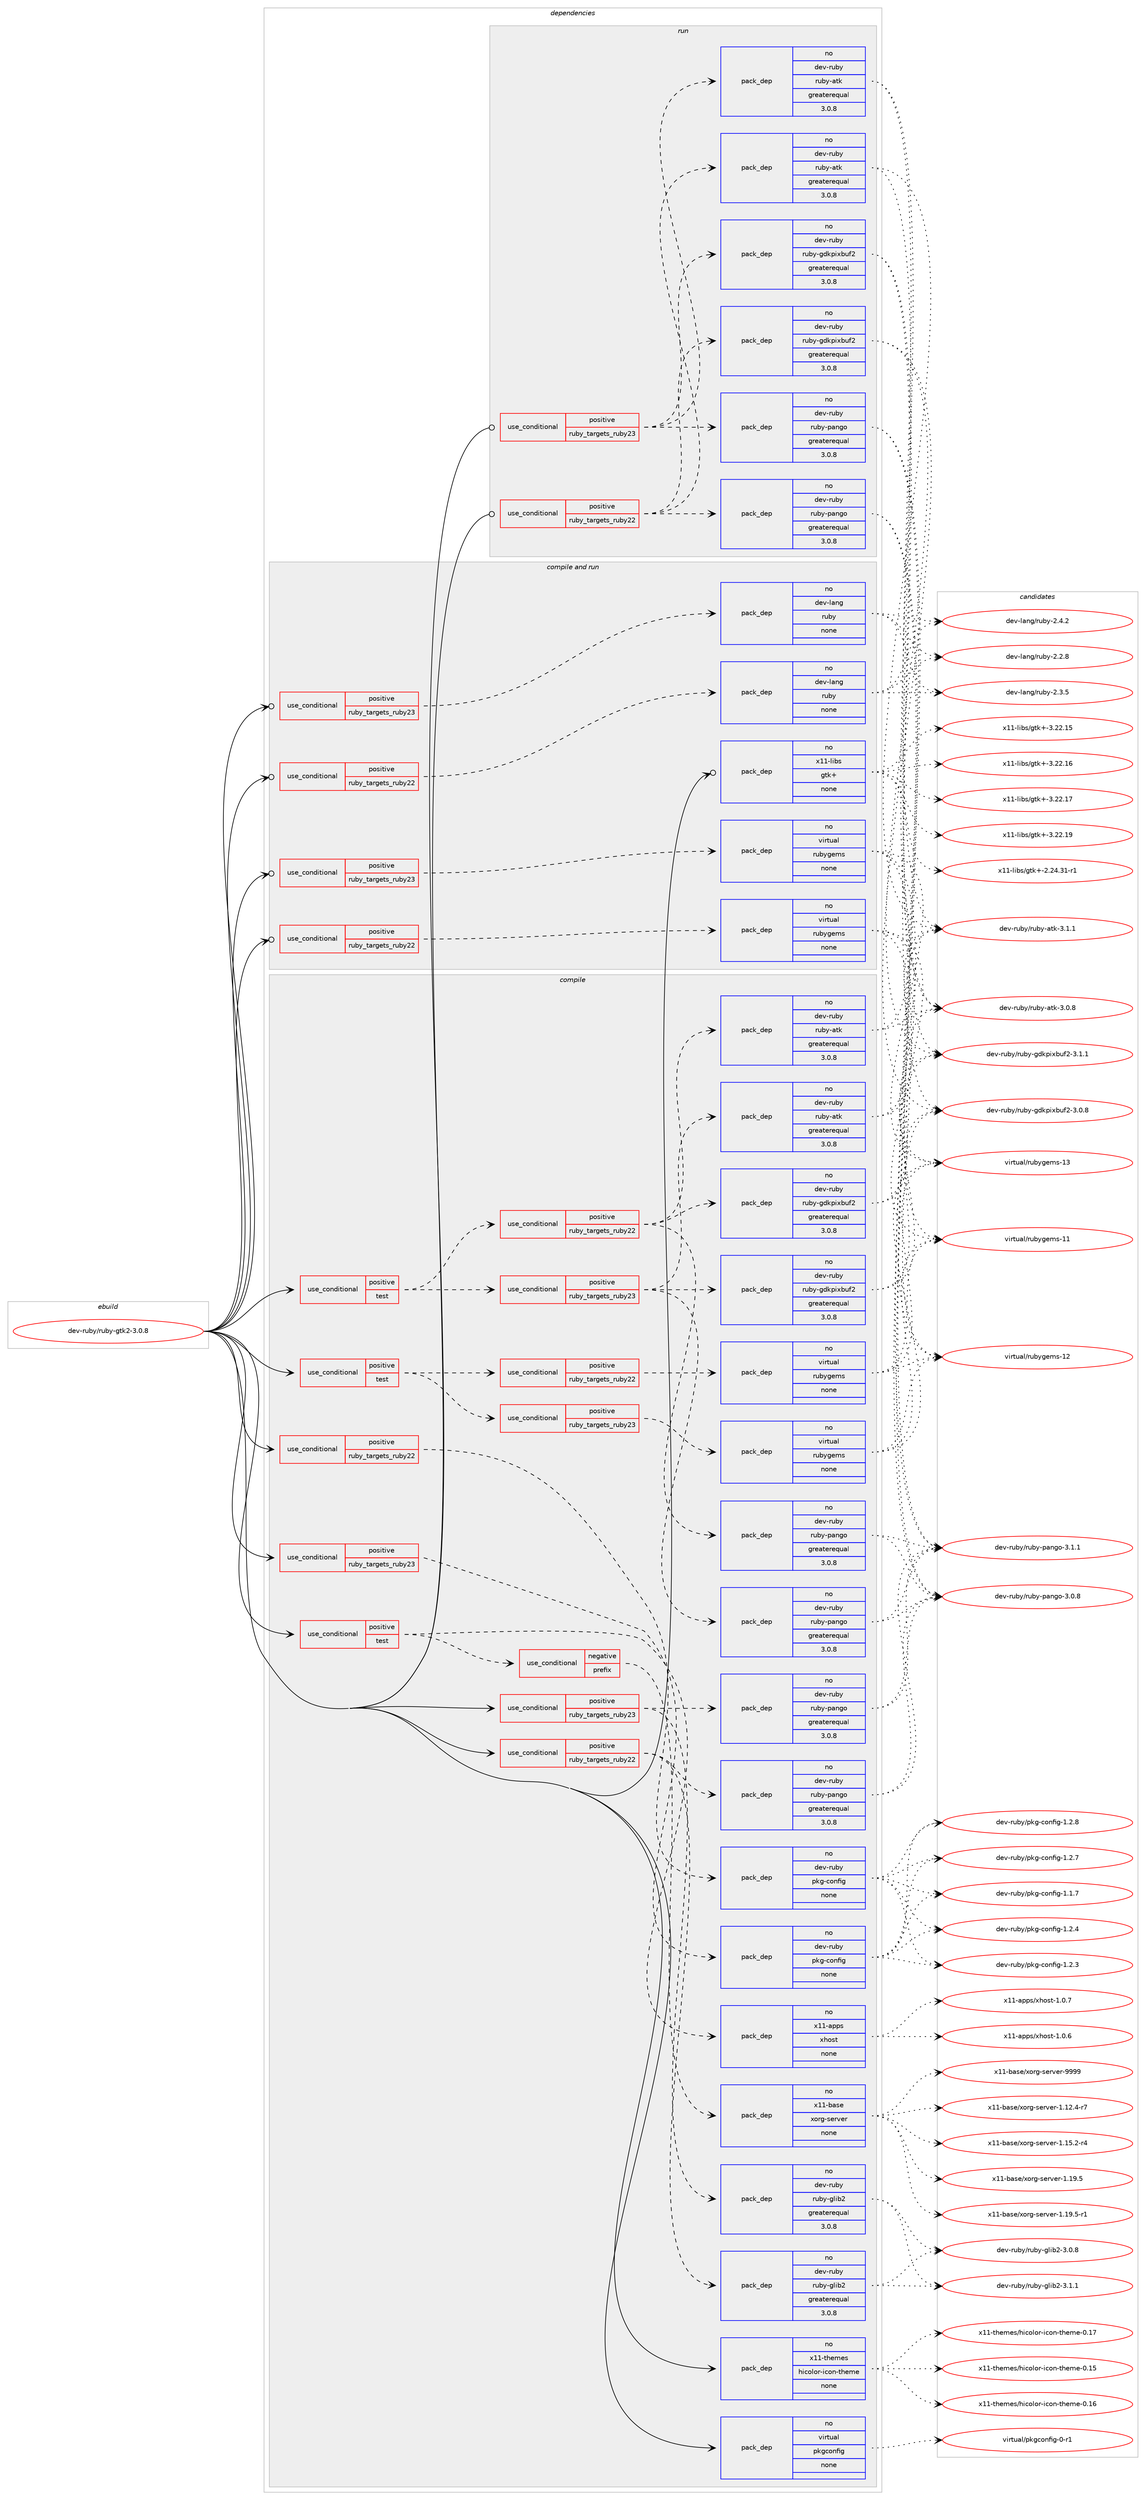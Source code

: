 digraph prolog {

# *************
# Graph options
# *************

newrank=true;
concentrate=true;
compound=true;
graph [rankdir=LR,fontname=Helvetica,fontsize=10,ranksep=1.5];#, ranksep=2.5, nodesep=0.2];
edge  [arrowhead=vee];
node  [fontname=Helvetica,fontsize=10];

# **********
# The ebuild
# **********

subgraph cluster_leftcol {
color=gray;
rank=same;
label=<<i>ebuild</i>>;
id [label="dev-ruby/ruby-gtk2-3.0.8", color=red, width=4, href="../dev-ruby/ruby-gtk2-3.0.8.svg"];
}

# ****************
# The dependencies
# ****************

subgraph cluster_midcol {
color=gray;
label=<<i>dependencies</i>>;
subgraph cluster_compile {
fillcolor="#eeeeee";
style=filled;
label=<<i>compile</i>>;
subgraph cond71106 {
dependency266937 [label=<<TABLE BORDER="0" CELLBORDER="1" CELLSPACING="0" CELLPADDING="4"><TR><TD ROWSPAN="3" CELLPADDING="10">use_conditional</TD></TR><TR><TD>positive</TD></TR><TR><TD>ruby_targets_ruby22</TD></TR></TABLE>>, shape=none, color=red];
subgraph pack191717 {
dependency266938 [label=<<TABLE BORDER="0" CELLBORDER="1" CELLSPACING="0" CELLPADDING="4" WIDTH="220"><TR><TD ROWSPAN="6" CELLPADDING="30">pack_dep</TD></TR><TR><TD WIDTH="110">no</TD></TR><TR><TD>dev-ruby</TD></TR><TR><TD>pkg-config</TD></TR><TR><TD>none</TD></TR><TR><TD></TD></TR></TABLE>>, shape=none, color=blue];
}
dependency266937:e -> dependency266938:w [weight=20,style="dashed",arrowhead="vee"];
}
id:e -> dependency266937:w [weight=20,style="solid",arrowhead="vee"];
subgraph cond71107 {
dependency266939 [label=<<TABLE BORDER="0" CELLBORDER="1" CELLSPACING="0" CELLPADDING="4"><TR><TD ROWSPAN="3" CELLPADDING="10">use_conditional</TD></TR><TR><TD>positive</TD></TR><TR><TD>ruby_targets_ruby22</TD></TR></TABLE>>, shape=none, color=red];
subgraph pack191718 {
dependency266940 [label=<<TABLE BORDER="0" CELLBORDER="1" CELLSPACING="0" CELLPADDING="4" WIDTH="220"><TR><TD ROWSPAN="6" CELLPADDING="30">pack_dep</TD></TR><TR><TD WIDTH="110">no</TD></TR><TR><TD>dev-ruby</TD></TR><TR><TD>ruby-glib2</TD></TR><TR><TD>greaterequal</TD></TR><TR><TD>3.0.8</TD></TR></TABLE>>, shape=none, color=blue];
}
dependency266939:e -> dependency266940:w [weight=20,style="dashed",arrowhead="vee"];
subgraph pack191719 {
dependency266941 [label=<<TABLE BORDER="0" CELLBORDER="1" CELLSPACING="0" CELLPADDING="4" WIDTH="220"><TR><TD ROWSPAN="6" CELLPADDING="30">pack_dep</TD></TR><TR><TD WIDTH="110">no</TD></TR><TR><TD>dev-ruby</TD></TR><TR><TD>ruby-pango</TD></TR><TR><TD>greaterequal</TD></TR><TR><TD>3.0.8</TD></TR></TABLE>>, shape=none, color=blue];
}
dependency266939:e -> dependency266941:w [weight=20,style="dashed",arrowhead="vee"];
}
id:e -> dependency266939:w [weight=20,style="solid",arrowhead="vee"];
subgraph cond71108 {
dependency266942 [label=<<TABLE BORDER="0" CELLBORDER="1" CELLSPACING="0" CELLPADDING="4"><TR><TD ROWSPAN="3" CELLPADDING="10">use_conditional</TD></TR><TR><TD>positive</TD></TR><TR><TD>ruby_targets_ruby23</TD></TR></TABLE>>, shape=none, color=red];
subgraph pack191720 {
dependency266943 [label=<<TABLE BORDER="0" CELLBORDER="1" CELLSPACING="0" CELLPADDING="4" WIDTH="220"><TR><TD ROWSPAN="6" CELLPADDING="30">pack_dep</TD></TR><TR><TD WIDTH="110">no</TD></TR><TR><TD>dev-ruby</TD></TR><TR><TD>pkg-config</TD></TR><TR><TD>none</TD></TR><TR><TD></TD></TR></TABLE>>, shape=none, color=blue];
}
dependency266942:e -> dependency266943:w [weight=20,style="dashed",arrowhead="vee"];
}
id:e -> dependency266942:w [weight=20,style="solid",arrowhead="vee"];
subgraph cond71109 {
dependency266944 [label=<<TABLE BORDER="0" CELLBORDER="1" CELLSPACING="0" CELLPADDING="4"><TR><TD ROWSPAN="3" CELLPADDING="10">use_conditional</TD></TR><TR><TD>positive</TD></TR><TR><TD>ruby_targets_ruby23</TD></TR></TABLE>>, shape=none, color=red];
subgraph pack191721 {
dependency266945 [label=<<TABLE BORDER="0" CELLBORDER="1" CELLSPACING="0" CELLPADDING="4" WIDTH="220"><TR><TD ROWSPAN="6" CELLPADDING="30">pack_dep</TD></TR><TR><TD WIDTH="110">no</TD></TR><TR><TD>dev-ruby</TD></TR><TR><TD>ruby-glib2</TD></TR><TR><TD>greaterequal</TD></TR><TR><TD>3.0.8</TD></TR></TABLE>>, shape=none, color=blue];
}
dependency266944:e -> dependency266945:w [weight=20,style="dashed",arrowhead="vee"];
subgraph pack191722 {
dependency266946 [label=<<TABLE BORDER="0" CELLBORDER="1" CELLSPACING="0" CELLPADDING="4" WIDTH="220"><TR><TD ROWSPAN="6" CELLPADDING="30">pack_dep</TD></TR><TR><TD WIDTH="110">no</TD></TR><TR><TD>dev-ruby</TD></TR><TR><TD>ruby-pango</TD></TR><TR><TD>greaterequal</TD></TR><TR><TD>3.0.8</TD></TR></TABLE>>, shape=none, color=blue];
}
dependency266944:e -> dependency266946:w [weight=20,style="dashed",arrowhead="vee"];
}
id:e -> dependency266944:w [weight=20,style="solid",arrowhead="vee"];
subgraph cond71110 {
dependency266947 [label=<<TABLE BORDER="0" CELLBORDER="1" CELLSPACING="0" CELLPADDING="4"><TR><TD ROWSPAN="3" CELLPADDING="10">use_conditional</TD></TR><TR><TD>positive</TD></TR><TR><TD>test</TD></TR></TABLE>>, shape=none, color=red];
subgraph cond71111 {
dependency266948 [label=<<TABLE BORDER="0" CELLBORDER="1" CELLSPACING="0" CELLPADDING="4"><TR><TD ROWSPAN="3" CELLPADDING="10">use_conditional</TD></TR><TR><TD>negative</TD></TR><TR><TD>prefix</TD></TR></TABLE>>, shape=none, color=red];
subgraph pack191723 {
dependency266949 [label=<<TABLE BORDER="0" CELLBORDER="1" CELLSPACING="0" CELLPADDING="4" WIDTH="220"><TR><TD ROWSPAN="6" CELLPADDING="30">pack_dep</TD></TR><TR><TD WIDTH="110">no</TD></TR><TR><TD>x11-base</TD></TR><TR><TD>xorg-server</TD></TR><TR><TD>none</TD></TR><TR><TD></TD></TR></TABLE>>, shape=none, color=blue];
}
dependency266948:e -> dependency266949:w [weight=20,style="dashed",arrowhead="vee"];
}
dependency266947:e -> dependency266948:w [weight=20,style="dashed",arrowhead="vee"];
subgraph pack191724 {
dependency266950 [label=<<TABLE BORDER="0" CELLBORDER="1" CELLSPACING="0" CELLPADDING="4" WIDTH="220"><TR><TD ROWSPAN="6" CELLPADDING="30">pack_dep</TD></TR><TR><TD WIDTH="110">no</TD></TR><TR><TD>x11-apps</TD></TR><TR><TD>xhost</TD></TR><TR><TD>none</TD></TR><TR><TD></TD></TR></TABLE>>, shape=none, color=blue];
}
dependency266947:e -> dependency266950:w [weight=20,style="dashed",arrowhead="vee"];
}
id:e -> dependency266947:w [weight=20,style="solid",arrowhead="vee"];
subgraph cond71112 {
dependency266951 [label=<<TABLE BORDER="0" CELLBORDER="1" CELLSPACING="0" CELLPADDING="4"><TR><TD ROWSPAN="3" CELLPADDING="10">use_conditional</TD></TR><TR><TD>positive</TD></TR><TR><TD>test</TD></TR></TABLE>>, shape=none, color=red];
subgraph cond71113 {
dependency266952 [label=<<TABLE BORDER="0" CELLBORDER="1" CELLSPACING="0" CELLPADDING="4"><TR><TD ROWSPAN="3" CELLPADDING="10">use_conditional</TD></TR><TR><TD>positive</TD></TR><TR><TD>ruby_targets_ruby22</TD></TR></TABLE>>, shape=none, color=red];
subgraph pack191725 {
dependency266953 [label=<<TABLE BORDER="0" CELLBORDER="1" CELLSPACING="0" CELLPADDING="4" WIDTH="220"><TR><TD ROWSPAN="6" CELLPADDING="30">pack_dep</TD></TR><TR><TD WIDTH="110">no</TD></TR><TR><TD>dev-ruby</TD></TR><TR><TD>ruby-gdkpixbuf2</TD></TR><TR><TD>greaterequal</TD></TR><TR><TD>3.0.8</TD></TR></TABLE>>, shape=none, color=blue];
}
dependency266952:e -> dependency266953:w [weight=20,style="dashed",arrowhead="vee"];
subgraph pack191726 {
dependency266954 [label=<<TABLE BORDER="0" CELLBORDER="1" CELLSPACING="0" CELLPADDING="4" WIDTH="220"><TR><TD ROWSPAN="6" CELLPADDING="30">pack_dep</TD></TR><TR><TD WIDTH="110">no</TD></TR><TR><TD>dev-ruby</TD></TR><TR><TD>ruby-atk</TD></TR><TR><TD>greaterequal</TD></TR><TR><TD>3.0.8</TD></TR></TABLE>>, shape=none, color=blue];
}
dependency266952:e -> dependency266954:w [weight=20,style="dashed",arrowhead="vee"];
subgraph pack191727 {
dependency266955 [label=<<TABLE BORDER="0" CELLBORDER="1" CELLSPACING="0" CELLPADDING="4" WIDTH="220"><TR><TD ROWSPAN="6" CELLPADDING="30">pack_dep</TD></TR><TR><TD WIDTH="110">no</TD></TR><TR><TD>dev-ruby</TD></TR><TR><TD>ruby-pango</TD></TR><TR><TD>greaterequal</TD></TR><TR><TD>3.0.8</TD></TR></TABLE>>, shape=none, color=blue];
}
dependency266952:e -> dependency266955:w [weight=20,style="dashed",arrowhead="vee"];
}
dependency266951:e -> dependency266952:w [weight=20,style="dashed",arrowhead="vee"];
subgraph cond71114 {
dependency266956 [label=<<TABLE BORDER="0" CELLBORDER="1" CELLSPACING="0" CELLPADDING="4"><TR><TD ROWSPAN="3" CELLPADDING="10">use_conditional</TD></TR><TR><TD>positive</TD></TR><TR><TD>ruby_targets_ruby23</TD></TR></TABLE>>, shape=none, color=red];
subgraph pack191728 {
dependency266957 [label=<<TABLE BORDER="0" CELLBORDER="1" CELLSPACING="0" CELLPADDING="4" WIDTH="220"><TR><TD ROWSPAN="6" CELLPADDING="30">pack_dep</TD></TR><TR><TD WIDTH="110">no</TD></TR><TR><TD>dev-ruby</TD></TR><TR><TD>ruby-gdkpixbuf2</TD></TR><TR><TD>greaterequal</TD></TR><TR><TD>3.0.8</TD></TR></TABLE>>, shape=none, color=blue];
}
dependency266956:e -> dependency266957:w [weight=20,style="dashed",arrowhead="vee"];
subgraph pack191729 {
dependency266958 [label=<<TABLE BORDER="0" CELLBORDER="1" CELLSPACING="0" CELLPADDING="4" WIDTH="220"><TR><TD ROWSPAN="6" CELLPADDING="30">pack_dep</TD></TR><TR><TD WIDTH="110">no</TD></TR><TR><TD>dev-ruby</TD></TR><TR><TD>ruby-atk</TD></TR><TR><TD>greaterequal</TD></TR><TR><TD>3.0.8</TD></TR></TABLE>>, shape=none, color=blue];
}
dependency266956:e -> dependency266958:w [weight=20,style="dashed",arrowhead="vee"];
subgraph pack191730 {
dependency266959 [label=<<TABLE BORDER="0" CELLBORDER="1" CELLSPACING="0" CELLPADDING="4" WIDTH="220"><TR><TD ROWSPAN="6" CELLPADDING="30">pack_dep</TD></TR><TR><TD WIDTH="110">no</TD></TR><TR><TD>dev-ruby</TD></TR><TR><TD>ruby-pango</TD></TR><TR><TD>greaterequal</TD></TR><TR><TD>3.0.8</TD></TR></TABLE>>, shape=none, color=blue];
}
dependency266956:e -> dependency266959:w [weight=20,style="dashed",arrowhead="vee"];
}
dependency266951:e -> dependency266956:w [weight=20,style="dashed",arrowhead="vee"];
}
id:e -> dependency266951:w [weight=20,style="solid",arrowhead="vee"];
subgraph cond71115 {
dependency266960 [label=<<TABLE BORDER="0" CELLBORDER="1" CELLSPACING="0" CELLPADDING="4"><TR><TD ROWSPAN="3" CELLPADDING="10">use_conditional</TD></TR><TR><TD>positive</TD></TR><TR><TD>test</TD></TR></TABLE>>, shape=none, color=red];
subgraph cond71116 {
dependency266961 [label=<<TABLE BORDER="0" CELLBORDER="1" CELLSPACING="0" CELLPADDING="4"><TR><TD ROWSPAN="3" CELLPADDING="10">use_conditional</TD></TR><TR><TD>positive</TD></TR><TR><TD>ruby_targets_ruby22</TD></TR></TABLE>>, shape=none, color=red];
subgraph pack191731 {
dependency266962 [label=<<TABLE BORDER="0" CELLBORDER="1" CELLSPACING="0" CELLPADDING="4" WIDTH="220"><TR><TD ROWSPAN="6" CELLPADDING="30">pack_dep</TD></TR><TR><TD WIDTH="110">no</TD></TR><TR><TD>virtual</TD></TR><TR><TD>rubygems</TD></TR><TR><TD>none</TD></TR><TR><TD></TD></TR></TABLE>>, shape=none, color=blue];
}
dependency266961:e -> dependency266962:w [weight=20,style="dashed",arrowhead="vee"];
}
dependency266960:e -> dependency266961:w [weight=20,style="dashed",arrowhead="vee"];
subgraph cond71117 {
dependency266963 [label=<<TABLE BORDER="0" CELLBORDER="1" CELLSPACING="0" CELLPADDING="4"><TR><TD ROWSPAN="3" CELLPADDING="10">use_conditional</TD></TR><TR><TD>positive</TD></TR><TR><TD>ruby_targets_ruby23</TD></TR></TABLE>>, shape=none, color=red];
subgraph pack191732 {
dependency266964 [label=<<TABLE BORDER="0" CELLBORDER="1" CELLSPACING="0" CELLPADDING="4" WIDTH="220"><TR><TD ROWSPAN="6" CELLPADDING="30">pack_dep</TD></TR><TR><TD WIDTH="110">no</TD></TR><TR><TD>virtual</TD></TR><TR><TD>rubygems</TD></TR><TR><TD>none</TD></TR><TR><TD></TD></TR></TABLE>>, shape=none, color=blue];
}
dependency266963:e -> dependency266964:w [weight=20,style="dashed",arrowhead="vee"];
}
dependency266960:e -> dependency266963:w [weight=20,style="dashed",arrowhead="vee"];
}
id:e -> dependency266960:w [weight=20,style="solid",arrowhead="vee"];
subgraph pack191733 {
dependency266965 [label=<<TABLE BORDER="0" CELLBORDER="1" CELLSPACING="0" CELLPADDING="4" WIDTH="220"><TR><TD ROWSPAN="6" CELLPADDING="30">pack_dep</TD></TR><TR><TD WIDTH="110">no</TD></TR><TR><TD>virtual</TD></TR><TR><TD>pkgconfig</TD></TR><TR><TD>none</TD></TR><TR><TD></TD></TR></TABLE>>, shape=none, color=blue];
}
id:e -> dependency266965:w [weight=20,style="solid",arrowhead="vee"];
subgraph pack191734 {
dependency266966 [label=<<TABLE BORDER="0" CELLBORDER="1" CELLSPACING="0" CELLPADDING="4" WIDTH="220"><TR><TD ROWSPAN="6" CELLPADDING="30">pack_dep</TD></TR><TR><TD WIDTH="110">no</TD></TR><TR><TD>x11-themes</TD></TR><TR><TD>hicolor-icon-theme</TD></TR><TR><TD>none</TD></TR><TR><TD></TD></TR></TABLE>>, shape=none, color=blue];
}
id:e -> dependency266966:w [weight=20,style="solid",arrowhead="vee"];
}
subgraph cluster_compileandrun {
fillcolor="#eeeeee";
style=filled;
label=<<i>compile and run</i>>;
subgraph cond71118 {
dependency266967 [label=<<TABLE BORDER="0" CELLBORDER="1" CELLSPACING="0" CELLPADDING="4"><TR><TD ROWSPAN="3" CELLPADDING="10">use_conditional</TD></TR><TR><TD>positive</TD></TR><TR><TD>ruby_targets_ruby22</TD></TR></TABLE>>, shape=none, color=red];
subgraph pack191735 {
dependency266968 [label=<<TABLE BORDER="0" CELLBORDER="1" CELLSPACING="0" CELLPADDING="4" WIDTH="220"><TR><TD ROWSPAN="6" CELLPADDING="30">pack_dep</TD></TR><TR><TD WIDTH="110">no</TD></TR><TR><TD>dev-lang</TD></TR><TR><TD>ruby</TD></TR><TR><TD>none</TD></TR><TR><TD></TD></TR></TABLE>>, shape=none, color=blue];
}
dependency266967:e -> dependency266968:w [weight=20,style="dashed",arrowhead="vee"];
}
id:e -> dependency266967:w [weight=20,style="solid",arrowhead="odotvee"];
subgraph cond71119 {
dependency266969 [label=<<TABLE BORDER="0" CELLBORDER="1" CELLSPACING="0" CELLPADDING="4"><TR><TD ROWSPAN="3" CELLPADDING="10">use_conditional</TD></TR><TR><TD>positive</TD></TR><TR><TD>ruby_targets_ruby22</TD></TR></TABLE>>, shape=none, color=red];
subgraph pack191736 {
dependency266970 [label=<<TABLE BORDER="0" CELLBORDER="1" CELLSPACING="0" CELLPADDING="4" WIDTH="220"><TR><TD ROWSPAN="6" CELLPADDING="30">pack_dep</TD></TR><TR><TD WIDTH="110">no</TD></TR><TR><TD>virtual</TD></TR><TR><TD>rubygems</TD></TR><TR><TD>none</TD></TR><TR><TD></TD></TR></TABLE>>, shape=none, color=blue];
}
dependency266969:e -> dependency266970:w [weight=20,style="dashed",arrowhead="vee"];
}
id:e -> dependency266969:w [weight=20,style="solid",arrowhead="odotvee"];
subgraph cond71120 {
dependency266971 [label=<<TABLE BORDER="0" CELLBORDER="1" CELLSPACING="0" CELLPADDING="4"><TR><TD ROWSPAN="3" CELLPADDING="10">use_conditional</TD></TR><TR><TD>positive</TD></TR><TR><TD>ruby_targets_ruby23</TD></TR></TABLE>>, shape=none, color=red];
subgraph pack191737 {
dependency266972 [label=<<TABLE BORDER="0" CELLBORDER="1" CELLSPACING="0" CELLPADDING="4" WIDTH="220"><TR><TD ROWSPAN="6" CELLPADDING="30">pack_dep</TD></TR><TR><TD WIDTH="110">no</TD></TR><TR><TD>dev-lang</TD></TR><TR><TD>ruby</TD></TR><TR><TD>none</TD></TR><TR><TD></TD></TR></TABLE>>, shape=none, color=blue];
}
dependency266971:e -> dependency266972:w [weight=20,style="dashed",arrowhead="vee"];
}
id:e -> dependency266971:w [weight=20,style="solid",arrowhead="odotvee"];
subgraph cond71121 {
dependency266973 [label=<<TABLE BORDER="0" CELLBORDER="1" CELLSPACING="0" CELLPADDING="4"><TR><TD ROWSPAN="3" CELLPADDING="10">use_conditional</TD></TR><TR><TD>positive</TD></TR><TR><TD>ruby_targets_ruby23</TD></TR></TABLE>>, shape=none, color=red];
subgraph pack191738 {
dependency266974 [label=<<TABLE BORDER="0" CELLBORDER="1" CELLSPACING="0" CELLPADDING="4" WIDTH="220"><TR><TD ROWSPAN="6" CELLPADDING="30">pack_dep</TD></TR><TR><TD WIDTH="110">no</TD></TR><TR><TD>virtual</TD></TR><TR><TD>rubygems</TD></TR><TR><TD>none</TD></TR><TR><TD></TD></TR></TABLE>>, shape=none, color=blue];
}
dependency266973:e -> dependency266974:w [weight=20,style="dashed",arrowhead="vee"];
}
id:e -> dependency266973:w [weight=20,style="solid",arrowhead="odotvee"];
subgraph pack191739 {
dependency266975 [label=<<TABLE BORDER="0" CELLBORDER="1" CELLSPACING="0" CELLPADDING="4" WIDTH="220"><TR><TD ROWSPAN="6" CELLPADDING="30">pack_dep</TD></TR><TR><TD WIDTH="110">no</TD></TR><TR><TD>x11-libs</TD></TR><TR><TD>gtk+</TD></TR><TR><TD>none</TD></TR><TR><TD></TD></TR></TABLE>>, shape=none, color=blue];
}
id:e -> dependency266975:w [weight=20,style="solid",arrowhead="odotvee"];
}
subgraph cluster_run {
fillcolor="#eeeeee";
style=filled;
label=<<i>run</i>>;
subgraph cond71122 {
dependency266976 [label=<<TABLE BORDER="0" CELLBORDER="1" CELLSPACING="0" CELLPADDING="4"><TR><TD ROWSPAN="3" CELLPADDING="10">use_conditional</TD></TR><TR><TD>positive</TD></TR><TR><TD>ruby_targets_ruby22</TD></TR></TABLE>>, shape=none, color=red];
subgraph pack191740 {
dependency266977 [label=<<TABLE BORDER="0" CELLBORDER="1" CELLSPACING="0" CELLPADDING="4" WIDTH="220"><TR><TD ROWSPAN="6" CELLPADDING="30">pack_dep</TD></TR><TR><TD WIDTH="110">no</TD></TR><TR><TD>dev-ruby</TD></TR><TR><TD>ruby-gdkpixbuf2</TD></TR><TR><TD>greaterequal</TD></TR><TR><TD>3.0.8</TD></TR></TABLE>>, shape=none, color=blue];
}
dependency266976:e -> dependency266977:w [weight=20,style="dashed",arrowhead="vee"];
subgraph pack191741 {
dependency266978 [label=<<TABLE BORDER="0" CELLBORDER="1" CELLSPACING="0" CELLPADDING="4" WIDTH="220"><TR><TD ROWSPAN="6" CELLPADDING="30">pack_dep</TD></TR><TR><TD WIDTH="110">no</TD></TR><TR><TD>dev-ruby</TD></TR><TR><TD>ruby-atk</TD></TR><TR><TD>greaterequal</TD></TR><TR><TD>3.0.8</TD></TR></TABLE>>, shape=none, color=blue];
}
dependency266976:e -> dependency266978:w [weight=20,style="dashed",arrowhead="vee"];
subgraph pack191742 {
dependency266979 [label=<<TABLE BORDER="0" CELLBORDER="1" CELLSPACING="0" CELLPADDING="4" WIDTH="220"><TR><TD ROWSPAN="6" CELLPADDING="30">pack_dep</TD></TR><TR><TD WIDTH="110">no</TD></TR><TR><TD>dev-ruby</TD></TR><TR><TD>ruby-pango</TD></TR><TR><TD>greaterequal</TD></TR><TR><TD>3.0.8</TD></TR></TABLE>>, shape=none, color=blue];
}
dependency266976:e -> dependency266979:w [weight=20,style="dashed",arrowhead="vee"];
}
id:e -> dependency266976:w [weight=20,style="solid",arrowhead="odot"];
subgraph cond71123 {
dependency266980 [label=<<TABLE BORDER="0" CELLBORDER="1" CELLSPACING="0" CELLPADDING="4"><TR><TD ROWSPAN="3" CELLPADDING="10">use_conditional</TD></TR><TR><TD>positive</TD></TR><TR><TD>ruby_targets_ruby23</TD></TR></TABLE>>, shape=none, color=red];
subgraph pack191743 {
dependency266981 [label=<<TABLE BORDER="0" CELLBORDER="1" CELLSPACING="0" CELLPADDING="4" WIDTH="220"><TR><TD ROWSPAN="6" CELLPADDING="30">pack_dep</TD></TR><TR><TD WIDTH="110">no</TD></TR><TR><TD>dev-ruby</TD></TR><TR><TD>ruby-gdkpixbuf2</TD></TR><TR><TD>greaterequal</TD></TR><TR><TD>3.0.8</TD></TR></TABLE>>, shape=none, color=blue];
}
dependency266980:e -> dependency266981:w [weight=20,style="dashed",arrowhead="vee"];
subgraph pack191744 {
dependency266982 [label=<<TABLE BORDER="0" CELLBORDER="1" CELLSPACING="0" CELLPADDING="4" WIDTH="220"><TR><TD ROWSPAN="6" CELLPADDING="30">pack_dep</TD></TR><TR><TD WIDTH="110">no</TD></TR><TR><TD>dev-ruby</TD></TR><TR><TD>ruby-atk</TD></TR><TR><TD>greaterequal</TD></TR><TR><TD>3.0.8</TD></TR></TABLE>>, shape=none, color=blue];
}
dependency266980:e -> dependency266982:w [weight=20,style="dashed",arrowhead="vee"];
subgraph pack191745 {
dependency266983 [label=<<TABLE BORDER="0" CELLBORDER="1" CELLSPACING="0" CELLPADDING="4" WIDTH="220"><TR><TD ROWSPAN="6" CELLPADDING="30">pack_dep</TD></TR><TR><TD WIDTH="110">no</TD></TR><TR><TD>dev-ruby</TD></TR><TR><TD>ruby-pango</TD></TR><TR><TD>greaterequal</TD></TR><TR><TD>3.0.8</TD></TR></TABLE>>, shape=none, color=blue];
}
dependency266980:e -> dependency266983:w [weight=20,style="dashed",arrowhead="vee"];
}
id:e -> dependency266980:w [weight=20,style="solid",arrowhead="odot"];
}
}

# **************
# The candidates
# **************

subgraph cluster_choices {
rank=same;
color=gray;
label=<<i>candidates</i>>;

subgraph choice191717 {
color=black;
nodesep=1;
choice1001011184511411798121471121071034599111110102105103454946494655 [label="dev-ruby/pkg-config-1.1.7", color=red, width=4,href="../dev-ruby/pkg-config-1.1.7.svg"];
choice1001011184511411798121471121071034599111110102105103454946504651 [label="dev-ruby/pkg-config-1.2.3", color=red, width=4,href="../dev-ruby/pkg-config-1.2.3.svg"];
choice1001011184511411798121471121071034599111110102105103454946504652 [label="dev-ruby/pkg-config-1.2.4", color=red, width=4,href="../dev-ruby/pkg-config-1.2.4.svg"];
choice1001011184511411798121471121071034599111110102105103454946504655 [label="dev-ruby/pkg-config-1.2.7", color=red, width=4,href="../dev-ruby/pkg-config-1.2.7.svg"];
choice1001011184511411798121471121071034599111110102105103454946504656 [label="dev-ruby/pkg-config-1.2.8", color=red, width=4,href="../dev-ruby/pkg-config-1.2.8.svg"];
dependency266938:e -> choice1001011184511411798121471121071034599111110102105103454946494655:w [style=dotted,weight="100"];
dependency266938:e -> choice1001011184511411798121471121071034599111110102105103454946504651:w [style=dotted,weight="100"];
dependency266938:e -> choice1001011184511411798121471121071034599111110102105103454946504652:w [style=dotted,weight="100"];
dependency266938:e -> choice1001011184511411798121471121071034599111110102105103454946504655:w [style=dotted,weight="100"];
dependency266938:e -> choice1001011184511411798121471121071034599111110102105103454946504656:w [style=dotted,weight="100"];
}
subgraph choice191718 {
color=black;
nodesep=1;
choice10010111845114117981214711411798121451031081059850455146484656 [label="dev-ruby/ruby-glib2-3.0.8", color=red, width=4,href="../dev-ruby/ruby-glib2-3.0.8.svg"];
choice10010111845114117981214711411798121451031081059850455146494649 [label="dev-ruby/ruby-glib2-3.1.1", color=red, width=4,href="../dev-ruby/ruby-glib2-3.1.1.svg"];
dependency266940:e -> choice10010111845114117981214711411798121451031081059850455146484656:w [style=dotted,weight="100"];
dependency266940:e -> choice10010111845114117981214711411798121451031081059850455146494649:w [style=dotted,weight="100"];
}
subgraph choice191719 {
color=black;
nodesep=1;
choice100101118451141179812147114117981214511297110103111455146484656 [label="dev-ruby/ruby-pango-3.0.8", color=red, width=4,href="../dev-ruby/ruby-pango-3.0.8.svg"];
choice100101118451141179812147114117981214511297110103111455146494649 [label="dev-ruby/ruby-pango-3.1.1", color=red, width=4,href="../dev-ruby/ruby-pango-3.1.1.svg"];
dependency266941:e -> choice100101118451141179812147114117981214511297110103111455146484656:w [style=dotted,weight="100"];
dependency266941:e -> choice100101118451141179812147114117981214511297110103111455146494649:w [style=dotted,weight="100"];
}
subgraph choice191720 {
color=black;
nodesep=1;
choice1001011184511411798121471121071034599111110102105103454946494655 [label="dev-ruby/pkg-config-1.1.7", color=red, width=4,href="../dev-ruby/pkg-config-1.1.7.svg"];
choice1001011184511411798121471121071034599111110102105103454946504651 [label="dev-ruby/pkg-config-1.2.3", color=red, width=4,href="../dev-ruby/pkg-config-1.2.3.svg"];
choice1001011184511411798121471121071034599111110102105103454946504652 [label="dev-ruby/pkg-config-1.2.4", color=red, width=4,href="../dev-ruby/pkg-config-1.2.4.svg"];
choice1001011184511411798121471121071034599111110102105103454946504655 [label="dev-ruby/pkg-config-1.2.7", color=red, width=4,href="../dev-ruby/pkg-config-1.2.7.svg"];
choice1001011184511411798121471121071034599111110102105103454946504656 [label="dev-ruby/pkg-config-1.2.8", color=red, width=4,href="../dev-ruby/pkg-config-1.2.8.svg"];
dependency266943:e -> choice1001011184511411798121471121071034599111110102105103454946494655:w [style=dotted,weight="100"];
dependency266943:e -> choice1001011184511411798121471121071034599111110102105103454946504651:w [style=dotted,weight="100"];
dependency266943:e -> choice1001011184511411798121471121071034599111110102105103454946504652:w [style=dotted,weight="100"];
dependency266943:e -> choice1001011184511411798121471121071034599111110102105103454946504655:w [style=dotted,weight="100"];
dependency266943:e -> choice1001011184511411798121471121071034599111110102105103454946504656:w [style=dotted,weight="100"];
}
subgraph choice191721 {
color=black;
nodesep=1;
choice10010111845114117981214711411798121451031081059850455146484656 [label="dev-ruby/ruby-glib2-3.0.8", color=red, width=4,href="../dev-ruby/ruby-glib2-3.0.8.svg"];
choice10010111845114117981214711411798121451031081059850455146494649 [label="dev-ruby/ruby-glib2-3.1.1", color=red, width=4,href="../dev-ruby/ruby-glib2-3.1.1.svg"];
dependency266945:e -> choice10010111845114117981214711411798121451031081059850455146484656:w [style=dotted,weight="100"];
dependency266945:e -> choice10010111845114117981214711411798121451031081059850455146494649:w [style=dotted,weight="100"];
}
subgraph choice191722 {
color=black;
nodesep=1;
choice100101118451141179812147114117981214511297110103111455146484656 [label="dev-ruby/ruby-pango-3.0.8", color=red, width=4,href="../dev-ruby/ruby-pango-3.0.8.svg"];
choice100101118451141179812147114117981214511297110103111455146494649 [label="dev-ruby/ruby-pango-3.1.1", color=red, width=4,href="../dev-ruby/ruby-pango-3.1.1.svg"];
dependency266946:e -> choice100101118451141179812147114117981214511297110103111455146484656:w [style=dotted,weight="100"];
dependency266946:e -> choice100101118451141179812147114117981214511297110103111455146494649:w [style=dotted,weight="100"];
}
subgraph choice191723 {
color=black;
nodesep=1;
choice12049494598971151014712011111410345115101114118101114454946495046524511455 [label="x11-base/xorg-server-1.12.4-r7", color=red, width=4,href="../x11-base/xorg-server-1.12.4-r7.svg"];
choice12049494598971151014712011111410345115101114118101114454946495346504511452 [label="x11-base/xorg-server-1.15.2-r4", color=red, width=4,href="../x11-base/xorg-server-1.15.2-r4.svg"];
choice1204949459897115101471201111141034511510111411810111445494649574653 [label="x11-base/xorg-server-1.19.5", color=red, width=4,href="../x11-base/xorg-server-1.19.5.svg"];
choice12049494598971151014712011111410345115101114118101114454946495746534511449 [label="x11-base/xorg-server-1.19.5-r1", color=red, width=4,href="../x11-base/xorg-server-1.19.5-r1.svg"];
choice120494945989711510147120111114103451151011141181011144557575757 [label="x11-base/xorg-server-9999", color=red, width=4,href="../x11-base/xorg-server-9999.svg"];
dependency266949:e -> choice12049494598971151014712011111410345115101114118101114454946495046524511455:w [style=dotted,weight="100"];
dependency266949:e -> choice12049494598971151014712011111410345115101114118101114454946495346504511452:w [style=dotted,weight="100"];
dependency266949:e -> choice1204949459897115101471201111141034511510111411810111445494649574653:w [style=dotted,weight="100"];
dependency266949:e -> choice12049494598971151014712011111410345115101114118101114454946495746534511449:w [style=dotted,weight="100"];
dependency266949:e -> choice120494945989711510147120111114103451151011141181011144557575757:w [style=dotted,weight="100"];
}
subgraph choice191724 {
color=black;
nodesep=1;
choice1204949459711211211547120104111115116454946484654 [label="x11-apps/xhost-1.0.6", color=red, width=4,href="../x11-apps/xhost-1.0.6.svg"];
choice1204949459711211211547120104111115116454946484655 [label="x11-apps/xhost-1.0.7", color=red, width=4,href="../x11-apps/xhost-1.0.7.svg"];
dependency266950:e -> choice1204949459711211211547120104111115116454946484654:w [style=dotted,weight="100"];
dependency266950:e -> choice1204949459711211211547120104111115116454946484655:w [style=dotted,weight="100"];
}
subgraph choice191725 {
color=black;
nodesep=1;
choice10010111845114117981214711411798121451031001071121051209811710250455146484656 [label="dev-ruby/ruby-gdkpixbuf2-3.0.8", color=red, width=4,href="../dev-ruby/ruby-gdkpixbuf2-3.0.8.svg"];
choice10010111845114117981214711411798121451031001071121051209811710250455146494649 [label="dev-ruby/ruby-gdkpixbuf2-3.1.1", color=red, width=4,href="../dev-ruby/ruby-gdkpixbuf2-3.1.1.svg"];
dependency266953:e -> choice10010111845114117981214711411798121451031001071121051209811710250455146484656:w [style=dotted,weight="100"];
dependency266953:e -> choice10010111845114117981214711411798121451031001071121051209811710250455146494649:w [style=dotted,weight="100"];
}
subgraph choice191726 {
color=black;
nodesep=1;
choice100101118451141179812147114117981214597116107455146484656 [label="dev-ruby/ruby-atk-3.0.8", color=red, width=4,href="../dev-ruby/ruby-atk-3.0.8.svg"];
choice100101118451141179812147114117981214597116107455146494649 [label="dev-ruby/ruby-atk-3.1.1", color=red, width=4,href="../dev-ruby/ruby-atk-3.1.1.svg"];
dependency266954:e -> choice100101118451141179812147114117981214597116107455146484656:w [style=dotted,weight="100"];
dependency266954:e -> choice100101118451141179812147114117981214597116107455146494649:w [style=dotted,weight="100"];
}
subgraph choice191727 {
color=black;
nodesep=1;
choice100101118451141179812147114117981214511297110103111455146484656 [label="dev-ruby/ruby-pango-3.0.8", color=red, width=4,href="../dev-ruby/ruby-pango-3.0.8.svg"];
choice100101118451141179812147114117981214511297110103111455146494649 [label="dev-ruby/ruby-pango-3.1.1", color=red, width=4,href="../dev-ruby/ruby-pango-3.1.1.svg"];
dependency266955:e -> choice100101118451141179812147114117981214511297110103111455146484656:w [style=dotted,weight="100"];
dependency266955:e -> choice100101118451141179812147114117981214511297110103111455146494649:w [style=dotted,weight="100"];
}
subgraph choice191728 {
color=black;
nodesep=1;
choice10010111845114117981214711411798121451031001071121051209811710250455146484656 [label="dev-ruby/ruby-gdkpixbuf2-3.0.8", color=red, width=4,href="../dev-ruby/ruby-gdkpixbuf2-3.0.8.svg"];
choice10010111845114117981214711411798121451031001071121051209811710250455146494649 [label="dev-ruby/ruby-gdkpixbuf2-3.1.1", color=red, width=4,href="../dev-ruby/ruby-gdkpixbuf2-3.1.1.svg"];
dependency266957:e -> choice10010111845114117981214711411798121451031001071121051209811710250455146484656:w [style=dotted,weight="100"];
dependency266957:e -> choice10010111845114117981214711411798121451031001071121051209811710250455146494649:w [style=dotted,weight="100"];
}
subgraph choice191729 {
color=black;
nodesep=1;
choice100101118451141179812147114117981214597116107455146484656 [label="dev-ruby/ruby-atk-3.0.8", color=red, width=4,href="../dev-ruby/ruby-atk-3.0.8.svg"];
choice100101118451141179812147114117981214597116107455146494649 [label="dev-ruby/ruby-atk-3.1.1", color=red, width=4,href="../dev-ruby/ruby-atk-3.1.1.svg"];
dependency266958:e -> choice100101118451141179812147114117981214597116107455146484656:w [style=dotted,weight="100"];
dependency266958:e -> choice100101118451141179812147114117981214597116107455146494649:w [style=dotted,weight="100"];
}
subgraph choice191730 {
color=black;
nodesep=1;
choice100101118451141179812147114117981214511297110103111455146484656 [label="dev-ruby/ruby-pango-3.0.8", color=red, width=4,href="../dev-ruby/ruby-pango-3.0.8.svg"];
choice100101118451141179812147114117981214511297110103111455146494649 [label="dev-ruby/ruby-pango-3.1.1", color=red, width=4,href="../dev-ruby/ruby-pango-3.1.1.svg"];
dependency266959:e -> choice100101118451141179812147114117981214511297110103111455146484656:w [style=dotted,weight="100"];
dependency266959:e -> choice100101118451141179812147114117981214511297110103111455146494649:w [style=dotted,weight="100"];
}
subgraph choice191731 {
color=black;
nodesep=1;
choice118105114116117971084711411798121103101109115454949 [label="virtual/rubygems-11", color=red, width=4,href="../virtual/rubygems-11.svg"];
choice118105114116117971084711411798121103101109115454950 [label="virtual/rubygems-12", color=red, width=4,href="../virtual/rubygems-12.svg"];
choice118105114116117971084711411798121103101109115454951 [label="virtual/rubygems-13", color=red, width=4,href="../virtual/rubygems-13.svg"];
dependency266962:e -> choice118105114116117971084711411798121103101109115454949:w [style=dotted,weight="100"];
dependency266962:e -> choice118105114116117971084711411798121103101109115454950:w [style=dotted,weight="100"];
dependency266962:e -> choice118105114116117971084711411798121103101109115454951:w [style=dotted,weight="100"];
}
subgraph choice191732 {
color=black;
nodesep=1;
choice118105114116117971084711411798121103101109115454949 [label="virtual/rubygems-11", color=red, width=4,href="../virtual/rubygems-11.svg"];
choice118105114116117971084711411798121103101109115454950 [label="virtual/rubygems-12", color=red, width=4,href="../virtual/rubygems-12.svg"];
choice118105114116117971084711411798121103101109115454951 [label="virtual/rubygems-13", color=red, width=4,href="../virtual/rubygems-13.svg"];
dependency266964:e -> choice118105114116117971084711411798121103101109115454949:w [style=dotted,weight="100"];
dependency266964:e -> choice118105114116117971084711411798121103101109115454950:w [style=dotted,weight="100"];
dependency266964:e -> choice118105114116117971084711411798121103101109115454951:w [style=dotted,weight="100"];
}
subgraph choice191733 {
color=black;
nodesep=1;
choice11810511411611797108471121071039911111010210510345484511449 [label="virtual/pkgconfig-0-r1", color=red, width=4,href="../virtual/pkgconfig-0-r1.svg"];
dependency266965:e -> choice11810511411611797108471121071039911111010210510345484511449:w [style=dotted,weight="100"];
}
subgraph choice191734 {
color=black;
nodesep=1;
choice12049494511610410110910111547104105991111081111144510599111110451161041011091014548464953 [label="x11-themes/hicolor-icon-theme-0.15", color=red, width=4,href="../x11-themes/hicolor-icon-theme-0.15.svg"];
choice12049494511610410110910111547104105991111081111144510599111110451161041011091014548464954 [label="x11-themes/hicolor-icon-theme-0.16", color=red, width=4,href="../x11-themes/hicolor-icon-theme-0.16.svg"];
choice12049494511610410110910111547104105991111081111144510599111110451161041011091014548464955 [label="x11-themes/hicolor-icon-theme-0.17", color=red, width=4,href="../x11-themes/hicolor-icon-theme-0.17.svg"];
dependency266966:e -> choice12049494511610410110910111547104105991111081111144510599111110451161041011091014548464953:w [style=dotted,weight="100"];
dependency266966:e -> choice12049494511610410110910111547104105991111081111144510599111110451161041011091014548464954:w [style=dotted,weight="100"];
dependency266966:e -> choice12049494511610410110910111547104105991111081111144510599111110451161041011091014548464955:w [style=dotted,weight="100"];
}
subgraph choice191735 {
color=black;
nodesep=1;
choice10010111845108971101034711411798121455046504656 [label="dev-lang/ruby-2.2.8", color=red, width=4,href="../dev-lang/ruby-2.2.8.svg"];
choice10010111845108971101034711411798121455046514653 [label="dev-lang/ruby-2.3.5", color=red, width=4,href="../dev-lang/ruby-2.3.5.svg"];
choice10010111845108971101034711411798121455046524650 [label="dev-lang/ruby-2.4.2", color=red, width=4,href="../dev-lang/ruby-2.4.2.svg"];
dependency266968:e -> choice10010111845108971101034711411798121455046504656:w [style=dotted,weight="100"];
dependency266968:e -> choice10010111845108971101034711411798121455046514653:w [style=dotted,weight="100"];
dependency266968:e -> choice10010111845108971101034711411798121455046524650:w [style=dotted,weight="100"];
}
subgraph choice191736 {
color=black;
nodesep=1;
choice118105114116117971084711411798121103101109115454949 [label="virtual/rubygems-11", color=red, width=4,href="../virtual/rubygems-11.svg"];
choice118105114116117971084711411798121103101109115454950 [label="virtual/rubygems-12", color=red, width=4,href="../virtual/rubygems-12.svg"];
choice118105114116117971084711411798121103101109115454951 [label="virtual/rubygems-13", color=red, width=4,href="../virtual/rubygems-13.svg"];
dependency266970:e -> choice118105114116117971084711411798121103101109115454949:w [style=dotted,weight="100"];
dependency266970:e -> choice118105114116117971084711411798121103101109115454950:w [style=dotted,weight="100"];
dependency266970:e -> choice118105114116117971084711411798121103101109115454951:w [style=dotted,weight="100"];
}
subgraph choice191737 {
color=black;
nodesep=1;
choice10010111845108971101034711411798121455046504656 [label="dev-lang/ruby-2.2.8", color=red, width=4,href="../dev-lang/ruby-2.2.8.svg"];
choice10010111845108971101034711411798121455046514653 [label="dev-lang/ruby-2.3.5", color=red, width=4,href="../dev-lang/ruby-2.3.5.svg"];
choice10010111845108971101034711411798121455046524650 [label="dev-lang/ruby-2.4.2", color=red, width=4,href="../dev-lang/ruby-2.4.2.svg"];
dependency266972:e -> choice10010111845108971101034711411798121455046504656:w [style=dotted,weight="100"];
dependency266972:e -> choice10010111845108971101034711411798121455046514653:w [style=dotted,weight="100"];
dependency266972:e -> choice10010111845108971101034711411798121455046524650:w [style=dotted,weight="100"];
}
subgraph choice191738 {
color=black;
nodesep=1;
choice118105114116117971084711411798121103101109115454949 [label="virtual/rubygems-11", color=red, width=4,href="../virtual/rubygems-11.svg"];
choice118105114116117971084711411798121103101109115454950 [label="virtual/rubygems-12", color=red, width=4,href="../virtual/rubygems-12.svg"];
choice118105114116117971084711411798121103101109115454951 [label="virtual/rubygems-13", color=red, width=4,href="../virtual/rubygems-13.svg"];
dependency266974:e -> choice118105114116117971084711411798121103101109115454949:w [style=dotted,weight="100"];
dependency266974:e -> choice118105114116117971084711411798121103101109115454950:w [style=dotted,weight="100"];
dependency266974:e -> choice118105114116117971084711411798121103101109115454951:w [style=dotted,weight="100"];
}
subgraph choice191739 {
color=black;
nodesep=1;
choice12049494510810598115471031161074345504650524651494511449 [label="x11-libs/gtk+-2.24.31-r1", color=red, width=4,href="../x11-libs/gtk+-2.24.31-r1.svg"];
choice1204949451081059811547103116107434551465050464953 [label="x11-libs/gtk+-3.22.15", color=red, width=4,href="../x11-libs/gtk+-3.22.15.svg"];
choice1204949451081059811547103116107434551465050464954 [label="x11-libs/gtk+-3.22.16", color=red, width=4,href="../x11-libs/gtk+-3.22.16.svg"];
choice1204949451081059811547103116107434551465050464955 [label="x11-libs/gtk+-3.22.17", color=red, width=4,href="../x11-libs/gtk+-3.22.17.svg"];
choice1204949451081059811547103116107434551465050464957 [label="x11-libs/gtk+-3.22.19", color=red, width=4,href="../x11-libs/gtk+-3.22.19.svg"];
dependency266975:e -> choice12049494510810598115471031161074345504650524651494511449:w [style=dotted,weight="100"];
dependency266975:e -> choice1204949451081059811547103116107434551465050464953:w [style=dotted,weight="100"];
dependency266975:e -> choice1204949451081059811547103116107434551465050464954:w [style=dotted,weight="100"];
dependency266975:e -> choice1204949451081059811547103116107434551465050464955:w [style=dotted,weight="100"];
dependency266975:e -> choice1204949451081059811547103116107434551465050464957:w [style=dotted,weight="100"];
}
subgraph choice191740 {
color=black;
nodesep=1;
choice10010111845114117981214711411798121451031001071121051209811710250455146484656 [label="dev-ruby/ruby-gdkpixbuf2-3.0.8", color=red, width=4,href="../dev-ruby/ruby-gdkpixbuf2-3.0.8.svg"];
choice10010111845114117981214711411798121451031001071121051209811710250455146494649 [label="dev-ruby/ruby-gdkpixbuf2-3.1.1", color=red, width=4,href="../dev-ruby/ruby-gdkpixbuf2-3.1.1.svg"];
dependency266977:e -> choice10010111845114117981214711411798121451031001071121051209811710250455146484656:w [style=dotted,weight="100"];
dependency266977:e -> choice10010111845114117981214711411798121451031001071121051209811710250455146494649:w [style=dotted,weight="100"];
}
subgraph choice191741 {
color=black;
nodesep=1;
choice100101118451141179812147114117981214597116107455146484656 [label="dev-ruby/ruby-atk-3.0.8", color=red, width=4,href="../dev-ruby/ruby-atk-3.0.8.svg"];
choice100101118451141179812147114117981214597116107455146494649 [label="dev-ruby/ruby-atk-3.1.1", color=red, width=4,href="../dev-ruby/ruby-atk-3.1.1.svg"];
dependency266978:e -> choice100101118451141179812147114117981214597116107455146484656:w [style=dotted,weight="100"];
dependency266978:e -> choice100101118451141179812147114117981214597116107455146494649:w [style=dotted,weight="100"];
}
subgraph choice191742 {
color=black;
nodesep=1;
choice100101118451141179812147114117981214511297110103111455146484656 [label="dev-ruby/ruby-pango-3.0.8", color=red, width=4,href="../dev-ruby/ruby-pango-3.0.8.svg"];
choice100101118451141179812147114117981214511297110103111455146494649 [label="dev-ruby/ruby-pango-3.1.1", color=red, width=4,href="../dev-ruby/ruby-pango-3.1.1.svg"];
dependency266979:e -> choice100101118451141179812147114117981214511297110103111455146484656:w [style=dotted,weight="100"];
dependency266979:e -> choice100101118451141179812147114117981214511297110103111455146494649:w [style=dotted,weight="100"];
}
subgraph choice191743 {
color=black;
nodesep=1;
choice10010111845114117981214711411798121451031001071121051209811710250455146484656 [label="dev-ruby/ruby-gdkpixbuf2-3.0.8", color=red, width=4,href="../dev-ruby/ruby-gdkpixbuf2-3.0.8.svg"];
choice10010111845114117981214711411798121451031001071121051209811710250455146494649 [label="dev-ruby/ruby-gdkpixbuf2-3.1.1", color=red, width=4,href="../dev-ruby/ruby-gdkpixbuf2-3.1.1.svg"];
dependency266981:e -> choice10010111845114117981214711411798121451031001071121051209811710250455146484656:w [style=dotted,weight="100"];
dependency266981:e -> choice10010111845114117981214711411798121451031001071121051209811710250455146494649:w [style=dotted,weight="100"];
}
subgraph choice191744 {
color=black;
nodesep=1;
choice100101118451141179812147114117981214597116107455146484656 [label="dev-ruby/ruby-atk-3.0.8", color=red, width=4,href="../dev-ruby/ruby-atk-3.0.8.svg"];
choice100101118451141179812147114117981214597116107455146494649 [label="dev-ruby/ruby-atk-3.1.1", color=red, width=4,href="../dev-ruby/ruby-atk-3.1.1.svg"];
dependency266982:e -> choice100101118451141179812147114117981214597116107455146484656:w [style=dotted,weight="100"];
dependency266982:e -> choice100101118451141179812147114117981214597116107455146494649:w [style=dotted,weight="100"];
}
subgraph choice191745 {
color=black;
nodesep=1;
choice100101118451141179812147114117981214511297110103111455146484656 [label="dev-ruby/ruby-pango-3.0.8", color=red, width=4,href="../dev-ruby/ruby-pango-3.0.8.svg"];
choice100101118451141179812147114117981214511297110103111455146494649 [label="dev-ruby/ruby-pango-3.1.1", color=red, width=4,href="../dev-ruby/ruby-pango-3.1.1.svg"];
dependency266983:e -> choice100101118451141179812147114117981214511297110103111455146484656:w [style=dotted,weight="100"];
dependency266983:e -> choice100101118451141179812147114117981214511297110103111455146494649:w [style=dotted,weight="100"];
}
}

}
